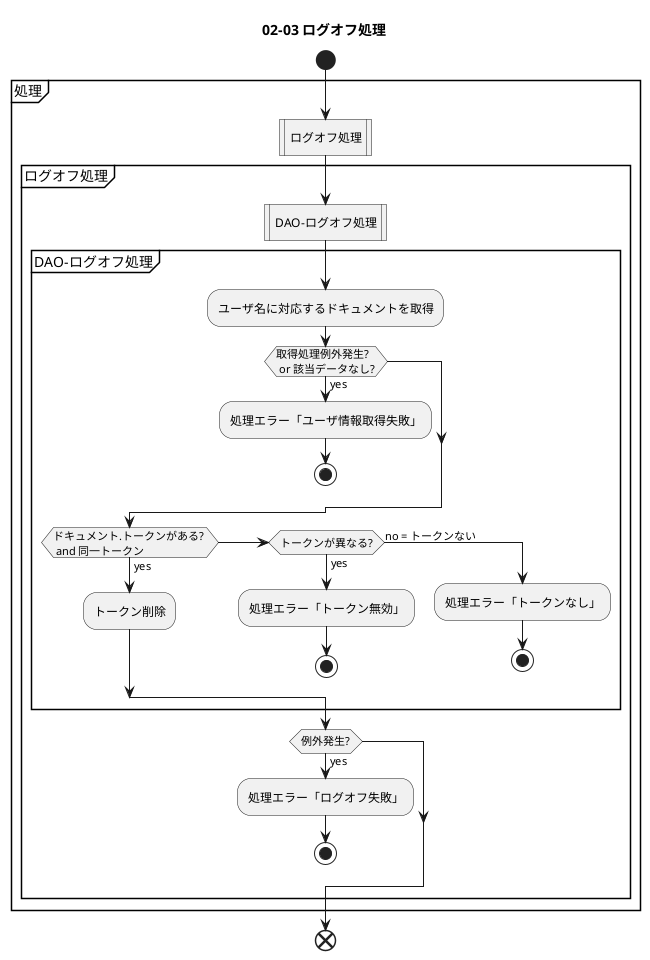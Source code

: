 @startuml 02-03_ACT_ログオフ処理
title 02-03 ログオフ処理
    start
    
    partition 処理 {

        :ログオフ処理|
        partition ログオフ処理 {
            
            :DAO-ログオフ処理|
            partition DAO-ログオフ処理 {
                
                :ユーザ名に対応するドキュメントを取得;
                if (取得処理例外発生? \n or 該当データなし?) then (yes)
                    :処理エラー「ユーザ情報取得失敗」;
                    stop
                    
                endif

                if (ドキュメント.トークンがある? \n and 同一トークン) then (yes)
                    :トークン削除;

                elseif (トークンが異なる?) then (yes)
                    :処理エラー「トークン無効」;
                    stop
                    
                else (no = トークンない)
                    :処理エラー「トークンなし」;
                    stop

                endif


            }


            if (例外発生?) then (yes)
                :処理エラー「ログオフ失敗」;
                stop
            endif
            
        }

        
    }

    end

@enduml